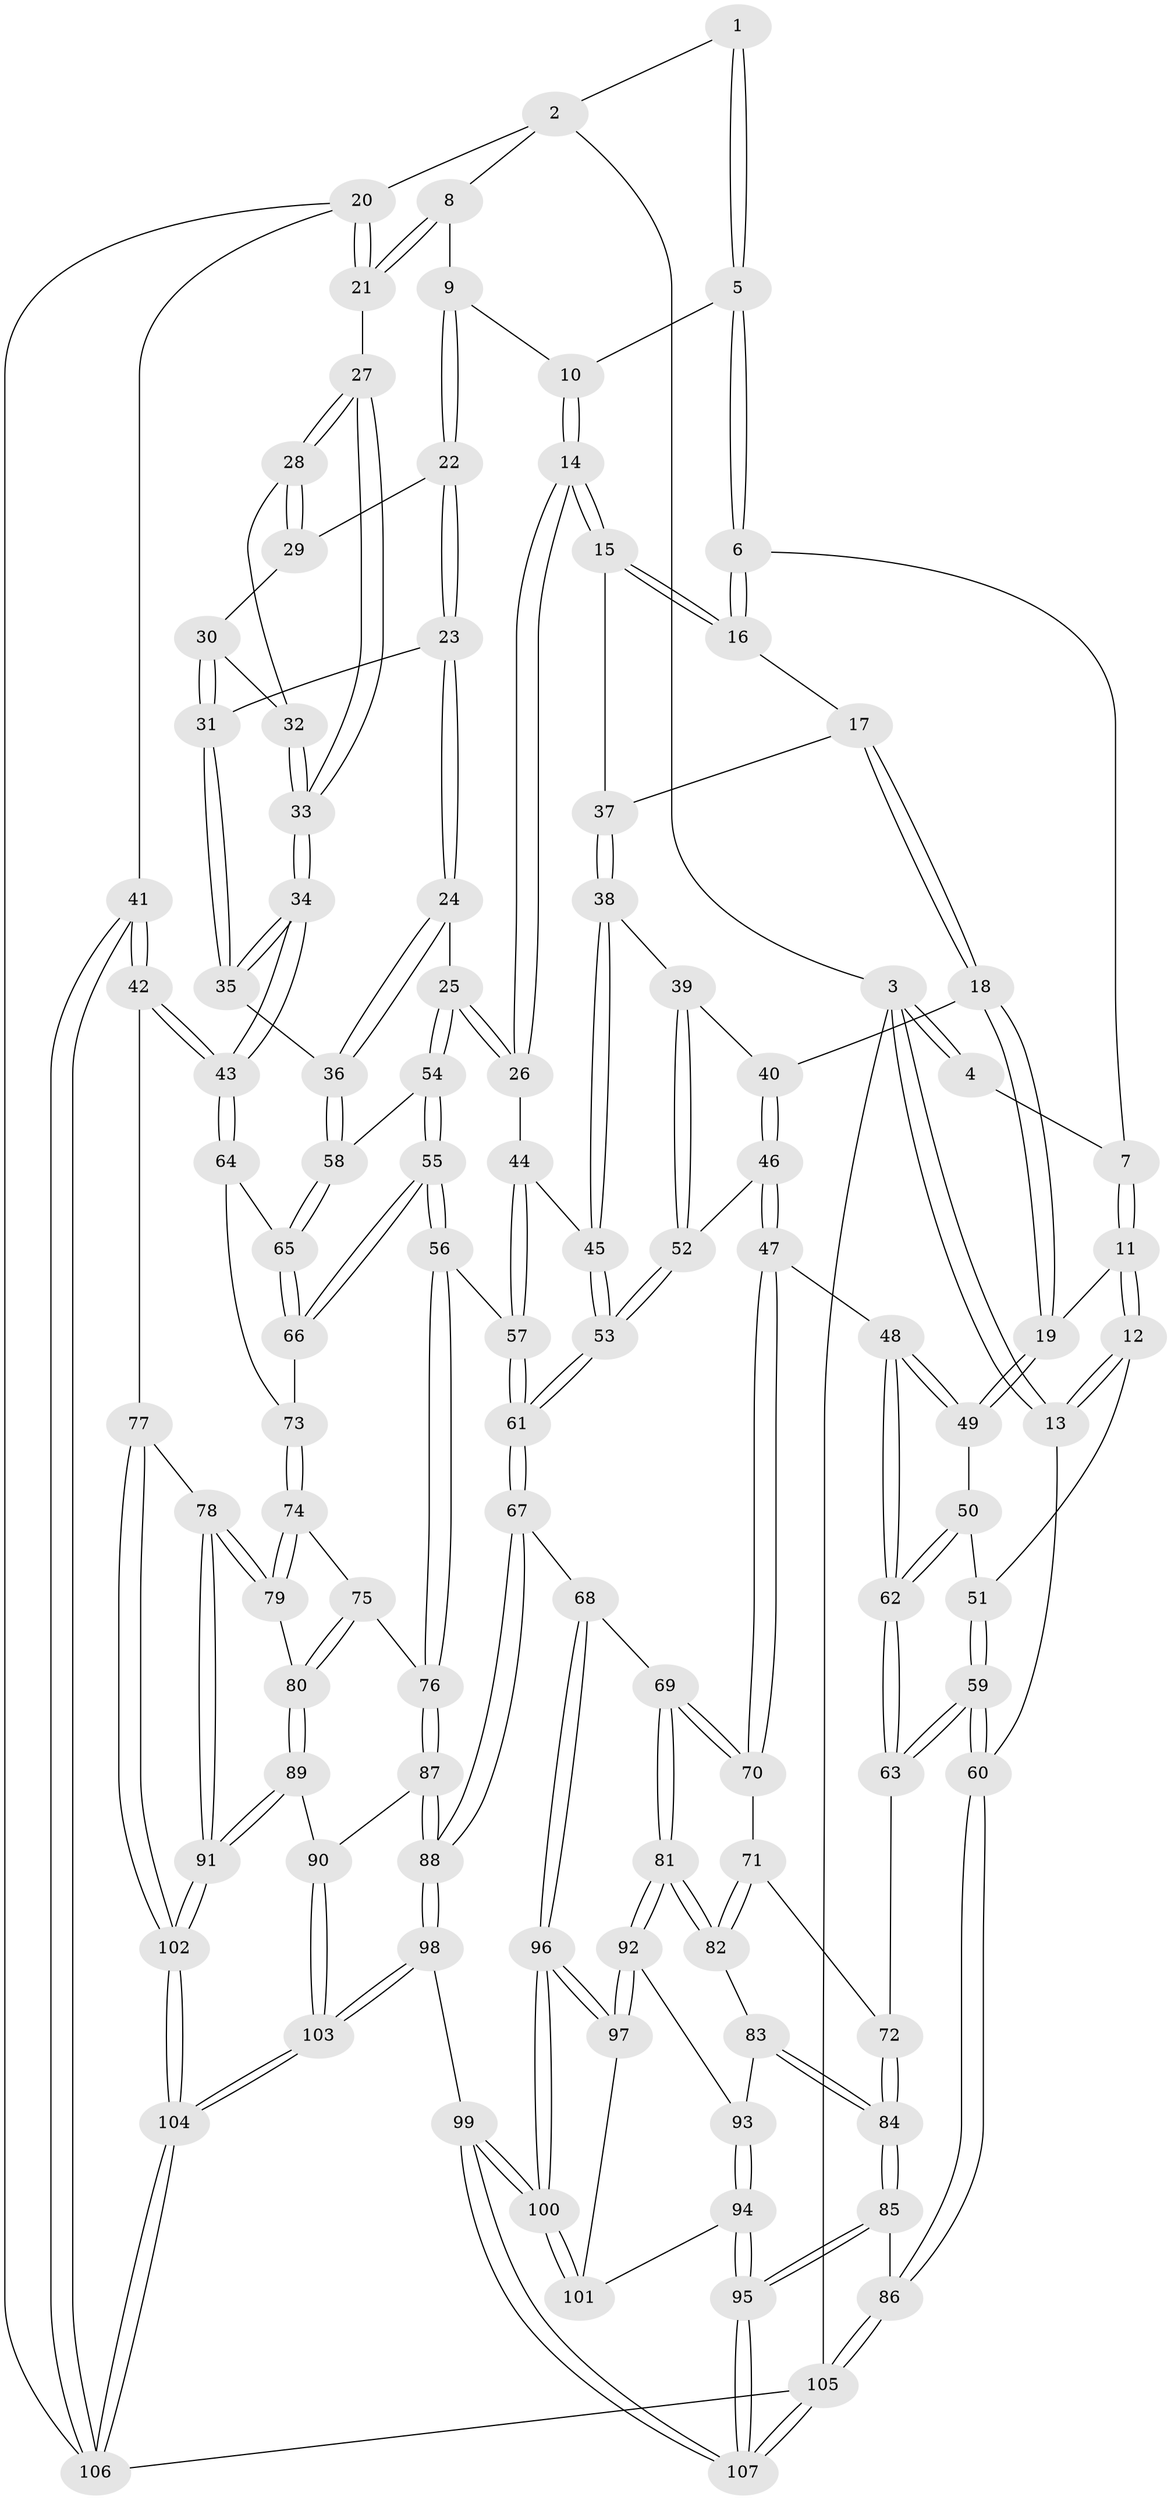 // Generated by graph-tools (version 1.1) at 2025/00/03/09/25 05:00:22]
// undirected, 107 vertices, 264 edges
graph export_dot {
graph [start="1"]
  node [color=gray90,style=filled];
  1 [pos="+0.39567941572884885+0"];
  2 [pos="+0.8482777679668377+0"];
  3 [pos="+0+0"];
  4 [pos="+0+0"];
  5 [pos="+0.39799795820956213+0"];
  6 [pos="+0.37483603899981227+0.0037624487139877446"];
  7 [pos="+0.1285395990789277+0.1772813788482818"];
  8 [pos="+0.8219663272766271+0.1453489207539686"];
  9 [pos="+0.7853250409678526+0.15878793456318419"];
  10 [pos="+0.5475530720091841+0.0914642356434337"];
  11 [pos="+0+0.29119091486088333"];
  12 [pos="+0+0.3078183322868357"];
  13 [pos="+0+0.30584575478725284"];
  14 [pos="+0.5862980424511232+0.39321478038467206"];
  15 [pos="+0.5119901658991497+0.38052718728323287"];
  16 [pos="+0.36311024088858407+0.1028938326902542"];
  17 [pos="+0.31305171544727667+0.33710506448510635"];
  18 [pos="+0.2773883510347642+0.37023121859868463"];
  19 [pos="+0.23550159011647914+0.38229344511161706"];
  20 [pos="+1+0.1815406179882096"];
  21 [pos="+1+0.22103920764292315"];
  22 [pos="+0.748077509848895+0.29703306181105876"];
  23 [pos="+0.7183821618672567+0.3588377096147006"];
  24 [pos="+0.6286646657553816+0.41741465792097576"];
  25 [pos="+0.6169487196822143+0.4197395926841859"];
  26 [pos="+0.6100036497978817+0.4175427469367943"];
  27 [pos="+1+0.29332493715067454"];
  28 [pos="+0.9403249380485639+0.3236121281978361"];
  29 [pos="+0.8740842955369803+0.34026728607221224"];
  30 [pos="+0.8230459816700857+0.38126008078494666"];
  31 [pos="+0.7836301248878074+0.3878796054427494"];
  32 [pos="+0.8601641882217862+0.40113814694634153"];
  33 [pos="+0.8956190461515576+0.5116033419828871"];
  34 [pos="+0.8888436432618237+0.5322068896997632"];
  35 [pos="+0.8762616709457267+0.527387992865813"];
  36 [pos="+0.7787260720232829+0.5215752696193601"];
  37 [pos="+0.4341523697145018+0.3829754545598913"];
  38 [pos="+0.4183370758547101+0.47759368838941396"];
  39 [pos="+0.37820210851123925+0.4883544675717968"];
  40 [pos="+0.31114095441449835+0.43508143797995136"];
  41 [pos="+1+0.723516589094548"];
  42 [pos="+1+0.7225425087471005"];
  43 [pos="+0.9371556716960086+0.616022845153694"];
  44 [pos="+0.5433210529197084+0.4819249789193065"];
  45 [pos="+0.47282543026288837+0.5252054318419171"];
  46 [pos="+0.31392819730390886+0.6156141701444396"];
  47 [pos="+0.26733568084674564+0.6320837505643079"];
  48 [pos="+0.24772982944430721+0.616817285091402"];
  49 [pos="+0.1890157479155421+0.524418950594901"];
  50 [pos="+0.16407062837985023+0.5267410284651975"];
  51 [pos="+0.11049875571913767+0.5111901790956709"];
  52 [pos="+0.369309221590329+0.6136390306045376"];
  53 [pos="+0.41992725653135415+0.6270356858884824"];
  54 [pos="+0.623432234939685+0.4635753983666531"];
  55 [pos="+0.611808004797578+0.6903020369320442"];
  56 [pos="+0.5794190237089992+0.7410027932863248"];
  57 [pos="+0.5334935865203834+0.7427702251850106"];
  58 [pos="+0.7233504844156727+0.6035315272211181"];
  59 [pos="+0+0.7067942888484001"];
  60 [pos="+0+0.7248746544501891"];
  61 [pos="+0.5237518570693237+0.7442981936931835"];
  62 [pos="+0.052237513483468036+0.6544004272999628"];
  63 [pos="+0+0.7047270609228216"];
  64 [pos="+0.8388992906090187+0.6641707927219906"];
  65 [pos="+0.7224074783444653+0.6119723078269615"];
  66 [pos="+0.6481372159632294+0.6688472690028344"];
  67 [pos="+0.47453905121127576+0.8012140406645095"];
  68 [pos="+0.3979147784889569+0.8260745077899331"];
  69 [pos="+0.3495444032484211+0.823685349978594"];
  70 [pos="+0.24425492921447672+0.7323779322328431"];
  71 [pos="+0.21401291321568233+0.7494168324354579"];
  72 [pos="+0.18382466738966985+0.7618901057730579"];
  73 [pos="+0.82271678569014+0.6843391850112936"];
  74 [pos="+0.8058345797447293+0.7124496410829347"];
  75 [pos="+0.7606271683157637+0.7481155014090308"];
  76 [pos="+0.6189344782922681+0.7707817025579301"];
  77 [pos="+0.9633498209143883+0.8291851161622068"];
  78 [pos="+0.9325506634772165+0.8374366210200481"];
  79 [pos="+0.8703197602127293+0.836849523029502"];
  80 [pos="+0.8172467367338223+0.8541156801353551"];
  81 [pos="+0.2954665820084211+0.884111393555408"];
  82 [pos="+0.24221870384161562+0.8748610080095042"];
  83 [pos="+0.1893789456060109+0.8851672258549157"];
  84 [pos="+0.15957319800101014+0.8833273711738624"];
  85 [pos="+0.11244785770076739+0.9317138720556871"];
  86 [pos="+0+0.7816711122797848"];
  87 [pos="+0.6400791371452834+0.8109978757680055"];
  88 [pos="+0.5546627573555751+1"];
  89 [pos="+0.776292841969943+0.8930324204976124"];
  90 [pos="+0.7438807380231851+0.8981240507453185"];
  91 [pos="+0.8523813928105679+0.9812391624172979"];
  92 [pos="+0.2946070282050283+0.8886876369353176"];
  93 [pos="+0.23252500633310288+0.921841257950199"];
  94 [pos="+0.23217511460308785+1"];
  95 [pos="+0.1783016736426086+1"];
  96 [pos="+0.38069823538365+0.9535288731818325"];
  97 [pos="+0.2944495434839659+0.9312212704960893"];
  98 [pos="+0.5566806400117345+1"];
  99 [pos="+0.4864784947163404+1"];
  100 [pos="+0.3995761469708454+1"];
  101 [pos="+0.29176414806806106+0.9390386413998457"];
  102 [pos="+0.8916865973918392+1"];
  103 [pos="+0.6020979456896577+1"];
  104 [pos="+0.9250821872877624+1"];
  105 [pos="+0+1"];
  106 [pos="+1+1"];
  107 [pos="+0.19397927396325607+1"];
  1 -- 2;
  1 -- 5;
  1 -- 5;
  2 -- 3;
  2 -- 8;
  2 -- 20;
  3 -- 4;
  3 -- 4;
  3 -- 13;
  3 -- 13;
  3 -- 105;
  4 -- 7;
  5 -- 6;
  5 -- 6;
  5 -- 10;
  6 -- 7;
  6 -- 16;
  6 -- 16;
  7 -- 11;
  7 -- 11;
  8 -- 9;
  8 -- 21;
  8 -- 21;
  9 -- 10;
  9 -- 22;
  9 -- 22;
  10 -- 14;
  10 -- 14;
  11 -- 12;
  11 -- 12;
  11 -- 19;
  12 -- 13;
  12 -- 13;
  12 -- 51;
  13 -- 60;
  14 -- 15;
  14 -- 15;
  14 -- 26;
  14 -- 26;
  15 -- 16;
  15 -- 16;
  15 -- 37;
  16 -- 17;
  17 -- 18;
  17 -- 18;
  17 -- 37;
  18 -- 19;
  18 -- 19;
  18 -- 40;
  19 -- 49;
  19 -- 49;
  20 -- 21;
  20 -- 21;
  20 -- 41;
  20 -- 106;
  21 -- 27;
  22 -- 23;
  22 -- 23;
  22 -- 29;
  23 -- 24;
  23 -- 24;
  23 -- 31;
  24 -- 25;
  24 -- 36;
  24 -- 36;
  25 -- 26;
  25 -- 26;
  25 -- 54;
  25 -- 54;
  26 -- 44;
  27 -- 28;
  27 -- 28;
  27 -- 33;
  27 -- 33;
  28 -- 29;
  28 -- 29;
  28 -- 32;
  29 -- 30;
  30 -- 31;
  30 -- 31;
  30 -- 32;
  31 -- 35;
  31 -- 35;
  32 -- 33;
  32 -- 33;
  33 -- 34;
  33 -- 34;
  34 -- 35;
  34 -- 35;
  34 -- 43;
  34 -- 43;
  35 -- 36;
  36 -- 58;
  36 -- 58;
  37 -- 38;
  37 -- 38;
  38 -- 39;
  38 -- 45;
  38 -- 45;
  39 -- 40;
  39 -- 52;
  39 -- 52;
  40 -- 46;
  40 -- 46;
  41 -- 42;
  41 -- 42;
  41 -- 106;
  41 -- 106;
  42 -- 43;
  42 -- 43;
  42 -- 77;
  43 -- 64;
  43 -- 64;
  44 -- 45;
  44 -- 57;
  44 -- 57;
  45 -- 53;
  45 -- 53;
  46 -- 47;
  46 -- 47;
  46 -- 52;
  47 -- 48;
  47 -- 70;
  47 -- 70;
  48 -- 49;
  48 -- 49;
  48 -- 62;
  48 -- 62;
  49 -- 50;
  50 -- 51;
  50 -- 62;
  50 -- 62;
  51 -- 59;
  51 -- 59;
  52 -- 53;
  52 -- 53;
  53 -- 61;
  53 -- 61;
  54 -- 55;
  54 -- 55;
  54 -- 58;
  55 -- 56;
  55 -- 56;
  55 -- 66;
  55 -- 66;
  56 -- 57;
  56 -- 76;
  56 -- 76;
  57 -- 61;
  57 -- 61;
  58 -- 65;
  58 -- 65;
  59 -- 60;
  59 -- 60;
  59 -- 63;
  59 -- 63;
  60 -- 86;
  60 -- 86;
  61 -- 67;
  61 -- 67;
  62 -- 63;
  62 -- 63;
  63 -- 72;
  64 -- 65;
  64 -- 73;
  65 -- 66;
  65 -- 66;
  66 -- 73;
  67 -- 68;
  67 -- 88;
  67 -- 88;
  68 -- 69;
  68 -- 96;
  68 -- 96;
  69 -- 70;
  69 -- 70;
  69 -- 81;
  69 -- 81;
  70 -- 71;
  71 -- 72;
  71 -- 82;
  71 -- 82;
  72 -- 84;
  72 -- 84;
  73 -- 74;
  73 -- 74;
  74 -- 75;
  74 -- 79;
  74 -- 79;
  75 -- 76;
  75 -- 80;
  75 -- 80;
  76 -- 87;
  76 -- 87;
  77 -- 78;
  77 -- 102;
  77 -- 102;
  78 -- 79;
  78 -- 79;
  78 -- 91;
  78 -- 91;
  79 -- 80;
  80 -- 89;
  80 -- 89;
  81 -- 82;
  81 -- 82;
  81 -- 92;
  81 -- 92;
  82 -- 83;
  83 -- 84;
  83 -- 84;
  83 -- 93;
  84 -- 85;
  84 -- 85;
  85 -- 86;
  85 -- 95;
  85 -- 95;
  86 -- 105;
  86 -- 105;
  87 -- 88;
  87 -- 88;
  87 -- 90;
  88 -- 98;
  88 -- 98;
  89 -- 90;
  89 -- 91;
  89 -- 91;
  90 -- 103;
  90 -- 103;
  91 -- 102;
  91 -- 102;
  92 -- 93;
  92 -- 97;
  92 -- 97;
  93 -- 94;
  93 -- 94;
  94 -- 95;
  94 -- 95;
  94 -- 101;
  95 -- 107;
  95 -- 107;
  96 -- 97;
  96 -- 97;
  96 -- 100;
  96 -- 100;
  97 -- 101;
  98 -- 99;
  98 -- 103;
  98 -- 103;
  99 -- 100;
  99 -- 100;
  99 -- 107;
  99 -- 107;
  100 -- 101;
  100 -- 101;
  102 -- 104;
  102 -- 104;
  103 -- 104;
  103 -- 104;
  104 -- 106;
  104 -- 106;
  105 -- 107;
  105 -- 107;
  105 -- 106;
}
